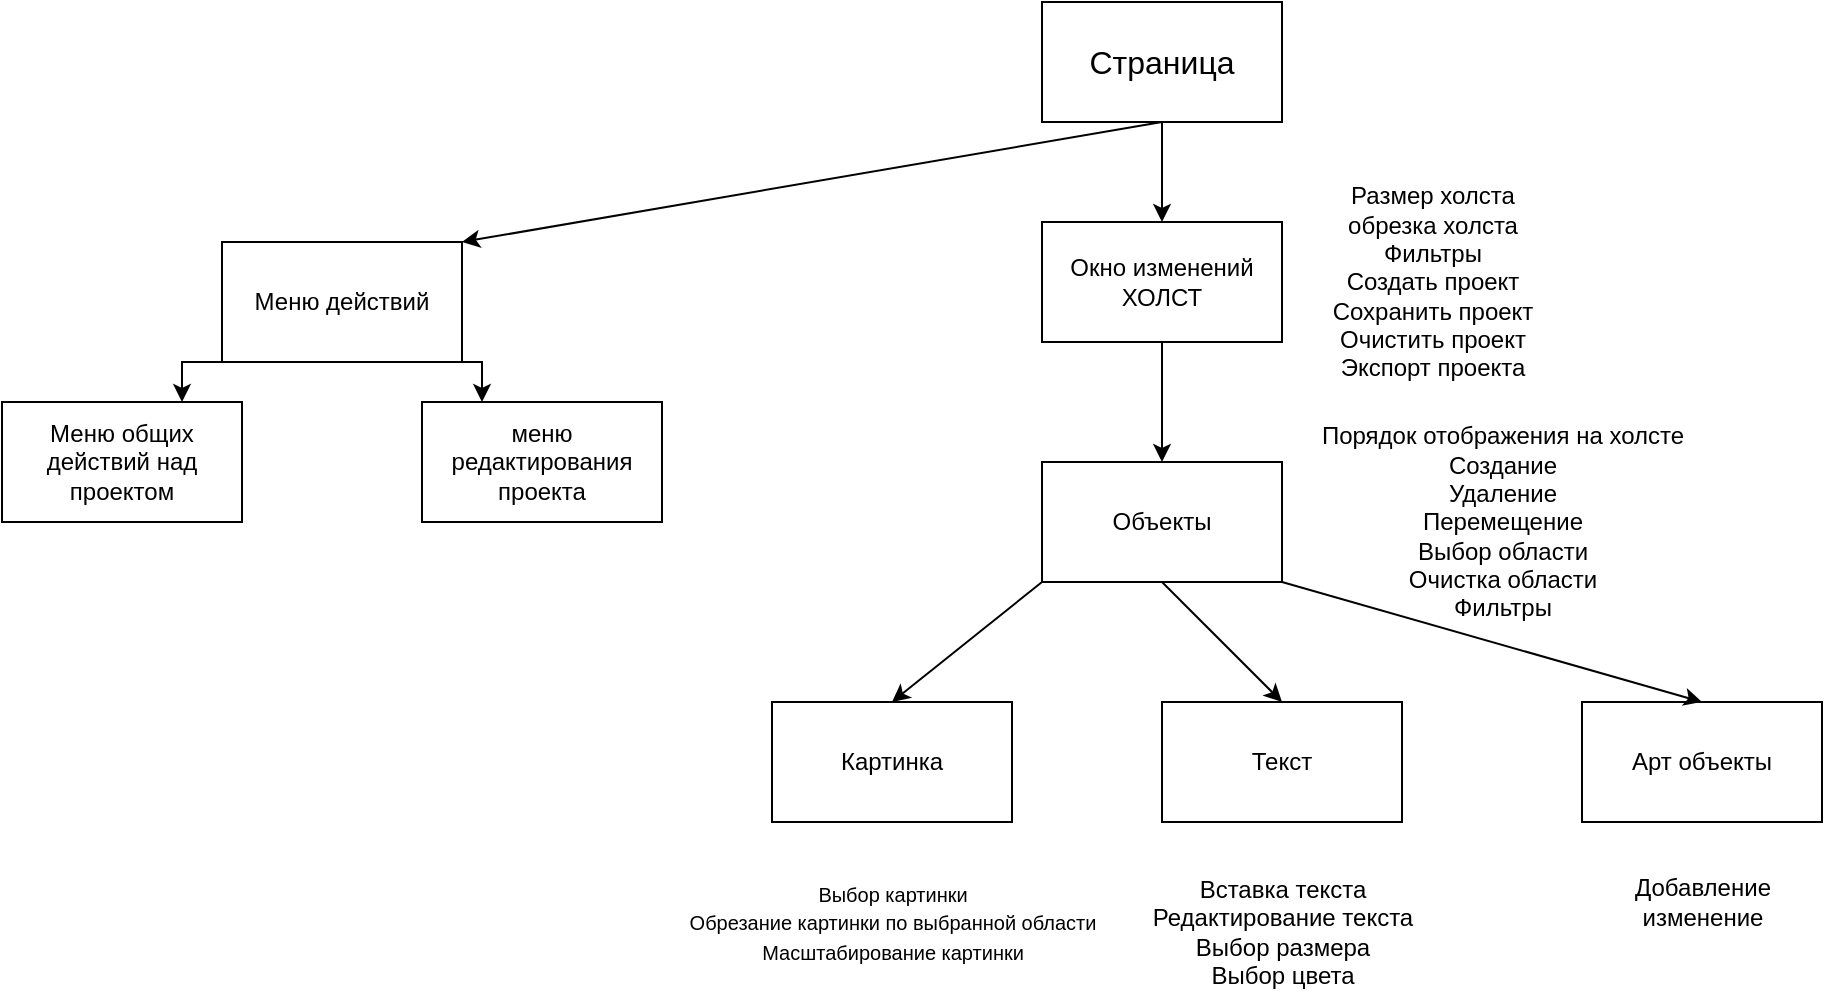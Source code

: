 <mxfile version="21.7.4" type="github">
  <diagram name="Страница — 1" id="YU0tO5HvDjDre46A8e69">
    <mxGraphModel dx="1036" dy="526" grid="1" gridSize="10" guides="1" tooltips="1" connect="1" arrows="1" fold="1" page="1" pageScale="1" pageWidth="827" pageHeight="1169" math="0" shadow="0">
      <root>
        <mxCell id="0" />
        <mxCell id="1" parent="0" />
        <mxCell id="evJcEJ3KG3SUG8nfOCRY-1" value="&lt;font size=&quot;3&quot;&gt;Страница&lt;/font&gt;" style="rounded=0;whiteSpace=wrap;html=1;" parent="1" vertex="1">
          <mxGeometry x="520" width="120" height="60" as="geometry" />
        </mxCell>
        <mxCell id="evJcEJ3KG3SUG8nfOCRY-2" value="" style="endArrow=classic;html=1;rounded=0;exitX=0.5;exitY=1;exitDx=0;exitDy=0;entryX=1;entryY=0;entryDx=0;entryDy=0;" parent="1" source="evJcEJ3KG3SUG8nfOCRY-1" target="evJcEJ3KG3SUG8nfOCRY-3" edge="1">
          <mxGeometry width="50" height="50" relative="1" as="geometry">
            <mxPoint x="390" y="400" as="sourcePoint" />
            <mxPoint x="160" y="160" as="targetPoint" />
          </mxGeometry>
        </mxCell>
        <mxCell id="evJcEJ3KG3SUG8nfOCRY-25" style="edgeStyle=orthogonalEdgeStyle;rounded=0;orthogonalLoop=1;jettySize=auto;html=1;exitX=1;exitY=1;exitDx=0;exitDy=0;entryX=0.25;entryY=0;entryDx=0;entryDy=0;" parent="1" source="evJcEJ3KG3SUG8nfOCRY-3" target="evJcEJ3KG3SUG8nfOCRY-9" edge="1">
          <mxGeometry relative="1" as="geometry" />
        </mxCell>
        <mxCell id="evJcEJ3KG3SUG8nfOCRY-26" style="edgeStyle=orthogonalEdgeStyle;rounded=0;orthogonalLoop=1;jettySize=auto;html=1;exitX=0;exitY=1;exitDx=0;exitDy=0;entryX=0.75;entryY=0;entryDx=0;entryDy=0;" parent="1" source="evJcEJ3KG3SUG8nfOCRY-3" target="evJcEJ3KG3SUG8nfOCRY-8" edge="1">
          <mxGeometry relative="1" as="geometry" />
        </mxCell>
        <mxCell id="evJcEJ3KG3SUG8nfOCRY-3" value="Меню действий" style="rounded=0;whiteSpace=wrap;html=1;" parent="1" vertex="1">
          <mxGeometry x="110" y="120" width="120" height="60" as="geometry" />
        </mxCell>
        <mxCell id="evJcEJ3KG3SUG8nfOCRY-4" value="Окно изменений&lt;br&gt;ХОЛСТ" style="rounded=0;whiteSpace=wrap;html=1;" parent="1" vertex="1">
          <mxGeometry x="520" y="110" width="120" height="60" as="geometry" />
        </mxCell>
        <mxCell id="evJcEJ3KG3SUG8nfOCRY-5" value="" style="endArrow=classic;html=1;rounded=0;exitX=0.5;exitY=1;exitDx=0;exitDy=0;entryX=0.5;entryY=0;entryDx=0;entryDy=0;" parent="1" source="evJcEJ3KG3SUG8nfOCRY-1" target="evJcEJ3KG3SUG8nfOCRY-4" edge="1">
          <mxGeometry width="50" height="50" relative="1" as="geometry">
            <mxPoint x="390" y="400" as="sourcePoint" />
            <mxPoint x="440" y="350" as="targetPoint" />
          </mxGeometry>
        </mxCell>
        <mxCell id="evJcEJ3KG3SUG8nfOCRY-8" value="Меню общих действий над проектом" style="rounded=0;whiteSpace=wrap;html=1;" parent="1" vertex="1">
          <mxGeometry y="200" width="120" height="60" as="geometry" />
        </mxCell>
        <mxCell id="evJcEJ3KG3SUG8nfOCRY-9" value="меню редактирования проекта" style="rounded=0;whiteSpace=wrap;html=1;" parent="1" vertex="1">
          <mxGeometry x="210" y="200" width="120" height="60" as="geometry" />
        </mxCell>
        <mxCell id="evJcEJ3KG3SUG8nfOCRY-11" value="Картинка" style="rounded=0;whiteSpace=wrap;html=1;" parent="1" vertex="1">
          <mxGeometry x="385" y="350" width="120" height="60" as="geometry" />
        </mxCell>
        <mxCell id="evJcEJ3KG3SUG8nfOCRY-12" value="Текст" style="rounded=0;whiteSpace=wrap;html=1;" parent="1" vertex="1">
          <mxGeometry x="580" y="350" width="120" height="60" as="geometry" />
        </mxCell>
        <mxCell id="evJcEJ3KG3SUG8nfOCRY-13" value="&lt;font style=&quot;font-size: 10px;&quot;&gt;Выбор картинки&lt;br&gt;Обрезание картинки по выбранной области&lt;br&gt;Масштабирование картинки&lt;/font&gt;" style="text;html=1;align=center;verticalAlign=middle;resizable=0;points=[];autosize=1;strokeColor=none;fillColor=none;" parent="1" vertex="1">
          <mxGeometry x="330" y="430" width="230" height="60" as="geometry" />
        </mxCell>
        <mxCell id="evJcEJ3KG3SUG8nfOCRY-16" value="Вставка текста&lt;br&gt;Редактирование текста&lt;br&gt;Выбор размера&lt;br&gt;Выбор цвета" style="text;html=1;align=center;verticalAlign=middle;resizable=0;points=[];autosize=1;strokeColor=none;fillColor=none;" parent="1" vertex="1">
          <mxGeometry x="565" y="430" width="150" height="70" as="geometry" />
        </mxCell>
        <mxCell id="evJcEJ3KG3SUG8nfOCRY-17" value="Арт объекты" style="rounded=0;whiteSpace=wrap;html=1;" parent="1" vertex="1">
          <mxGeometry x="790" y="350" width="120" height="60" as="geometry" />
        </mxCell>
        <mxCell id="evJcEJ3KG3SUG8nfOCRY-18" value="Добавление&lt;br&gt;изменение" style="text;html=1;align=center;verticalAlign=middle;resizable=0;points=[];autosize=1;strokeColor=none;fillColor=none;" parent="1" vertex="1">
          <mxGeometry x="805" y="430" width="90" height="40" as="geometry" />
        </mxCell>
        <mxCell id="evJcEJ3KG3SUG8nfOCRY-19" value="" style="endArrow=classic;html=1;rounded=0;entryX=0.5;entryY=0;entryDx=0;entryDy=0;exitX=1;exitY=1;exitDx=0;exitDy=0;" parent="1" source="k17kyDBYMKcJCTnTo_Ta-1" target="evJcEJ3KG3SUG8nfOCRY-17" edge="1">
          <mxGeometry width="50" height="50" relative="1" as="geometry">
            <mxPoint x="620" y="190" as="sourcePoint" />
            <mxPoint x="670" y="140" as="targetPoint" />
          </mxGeometry>
        </mxCell>
        <mxCell id="evJcEJ3KG3SUG8nfOCRY-20" value="" style="endArrow=classic;html=1;rounded=0;entryX=0.5;entryY=0;entryDx=0;entryDy=0;exitX=0.5;exitY=1;exitDx=0;exitDy=0;" parent="1" source="k17kyDBYMKcJCTnTo_Ta-1" target="evJcEJ3KG3SUG8nfOCRY-12" edge="1">
          <mxGeometry width="50" height="50" relative="1" as="geometry">
            <mxPoint x="620" y="190" as="sourcePoint" />
            <mxPoint x="670" y="140" as="targetPoint" />
          </mxGeometry>
        </mxCell>
        <mxCell id="evJcEJ3KG3SUG8nfOCRY-21" value="" style="endArrow=classic;html=1;rounded=0;exitX=0;exitY=1;exitDx=0;exitDy=0;entryX=0.5;entryY=0;entryDx=0;entryDy=0;" parent="1" source="k17kyDBYMKcJCTnTo_Ta-1" target="evJcEJ3KG3SUG8nfOCRY-11" edge="1">
          <mxGeometry width="50" height="50" relative="1" as="geometry">
            <mxPoint x="620" y="190" as="sourcePoint" />
            <mxPoint x="670" y="140" as="targetPoint" />
          </mxGeometry>
        </mxCell>
        <mxCell id="evJcEJ3KG3SUG8nfOCRY-23" value="Размер холста&lt;br&gt;обрезка холста&lt;br&gt;Фильтры&lt;br&gt;Создать проект&lt;br style=&quot;border-color: var(--border-color);&quot;&gt;Сохранить проект&lt;br style=&quot;border-color: var(--border-color);&quot;&gt;Очистить проект&lt;br style=&quot;border-color: var(--border-color);&quot;&gt;Экспорт проекта" style="text;html=1;align=center;verticalAlign=middle;resizable=0;points=[];autosize=1;strokeColor=none;fillColor=none;" parent="1" vertex="1">
          <mxGeometry x="655" y="85" width="120" height="110" as="geometry" />
        </mxCell>
        <mxCell id="k17kyDBYMKcJCTnTo_Ta-1" value="Объекты" style="rounded=0;whiteSpace=wrap;html=1;" vertex="1" parent="1">
          <mxGeometry x="520" y="230" width="120" height="60" as="geometry" />
        </mxCell>
        <mxCell id="k17kyDBYMKcJCTnTo_Ta-2" value="Порядок отображения на холсте&lt;br&gt;Создание&lt;br&gt;Удаление&lt;br&gt;Перемещение&lt;br&gt;Выбор области&lt;br&gt;Очистка области&lt;br&gt;Фильтры" style="text;html=1;align=center;verticalAlign=middle;resizable=0;points=[];autosize=1;strokeColor=none;fillColor=none;" vertex="1" parent="1">
          <mxGeometry x="650" y="205" width="200" height="110" as="geometry" />
        </mxCell>
        <mxCell id="k17kyDBYMKcJCTnTo_Ta-3" value="" style="endArrow=classic;html=1;rounded=0;entryX=0.5;entryY=0;entryDx=0;entryDy=0;exitX=0.5;exitY=1;exitDx=0;exitDy=0;" edge="1" parent="1" source="evJcEJ3KG3SUG8nfOCRY-4" target="k17kyDBYMKcJCTnTo_Ta-1">
          <mxGeometry width="50" height="50" relative="1" as="geometry">
            <mxPoint x="430" y="300" as="sourcePoint" />
            <mxPoint x="480" y="250" as="targetPoint" />
          </mxGeometry>
        </mxCell>
      </root>
    </mxGraphModel>
  </diagram>
</mxfile>
